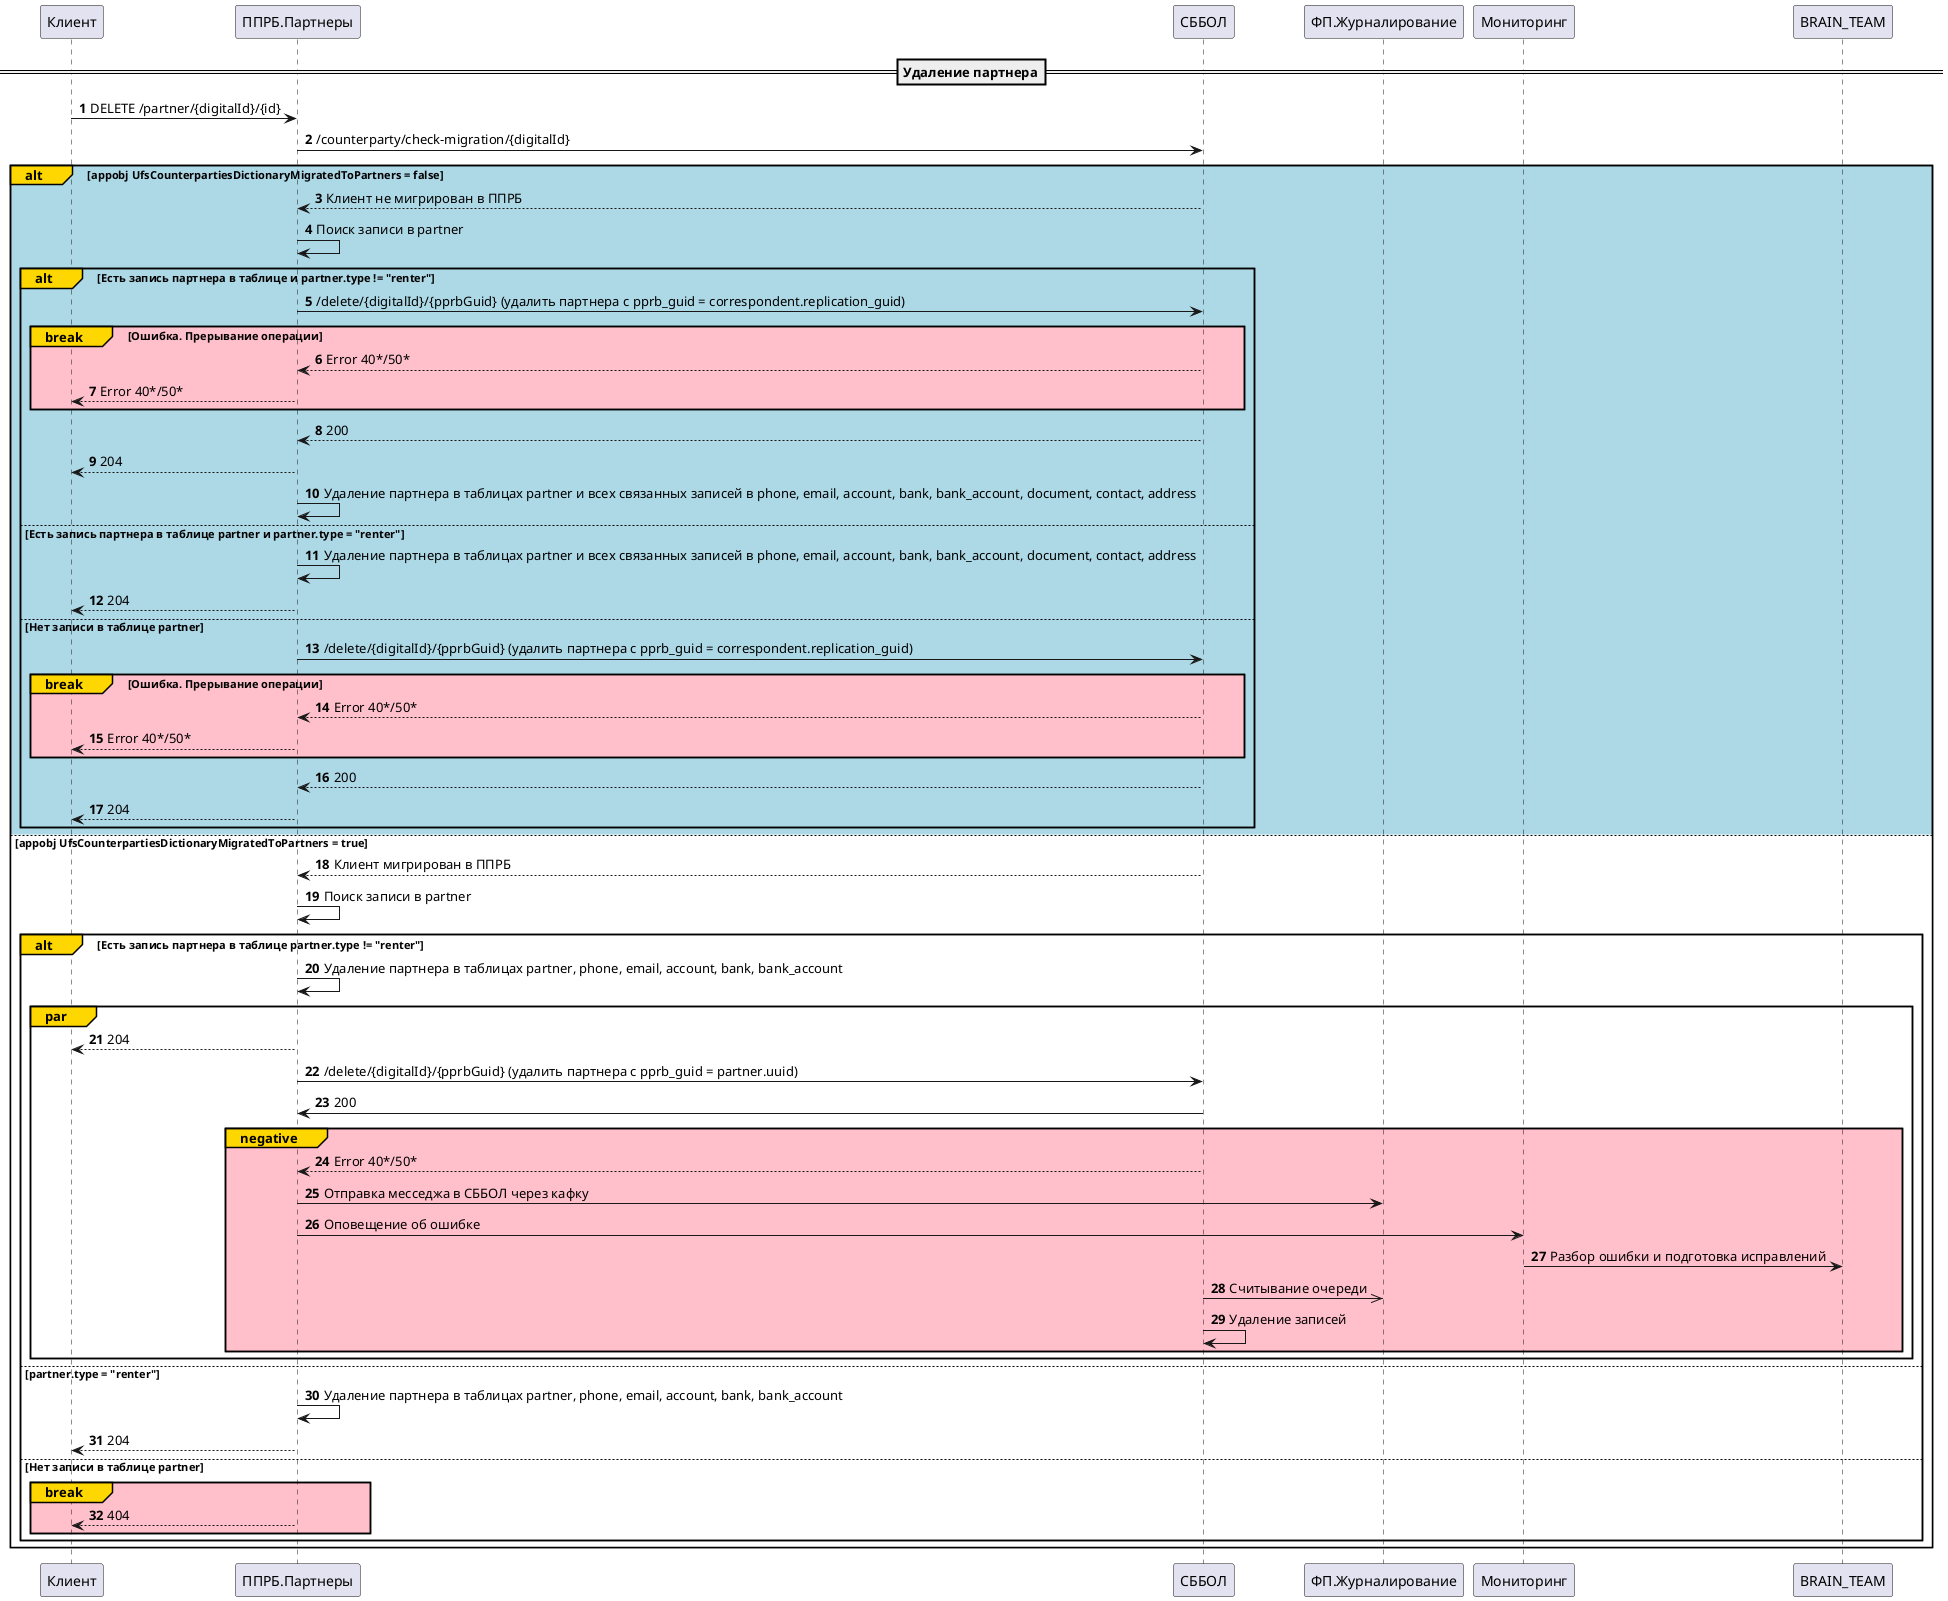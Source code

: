 @startuml
'https://plantuml.com/sequence-diagram
autonumber
==Удаление партнера==
Клиент -> ППРБ.Партнеры: DELETE /partner/{digitalId}/{id}
ППРБ.Партнеры -> СББОЛ: /counterparty/check-migration/{digitalId}
alt#Gold #lightblue appobj UfsCounterpartiesDictionaryMigratedToPartners = false
СББОЛ --> ППРБ.Партнеры: Клиент не мигрирован в ППРБ
ППРБ.Партнеры -> ППРБ.Партнеры: Поиск записи в partner
alt#Gold Есть запись партнера в таблице и partner.type != "renter"
ППРБ.Партнеры -> СББОЛ: /delete/{digitalId}/{pprbGuid} (удалить партнера c pprb_guid = correspondent.replication_guid)
break#Gold #Pink Ошибка. Прерывание операции
СББОЛ --> ППРБ.Партнеры: Error 40*/50*
ППРБ.Партнеры --> Клиент: Error 40*/50*
end
СББОЛ --> ППРБ.Партнеры: 200
ППРБ.Партнеры --> Клиент: 204
ППРБ.Партнеры -> ППРБ.Партнеры: Удаление партнера в таблицах partner и всех связанных записей в phone, email, account, bank, bank_account, document, contact, address
else Есть запись партнера в таблице partner и partner.type = "renter"
ППРБ.Партнеры -> ППРБ.Партнеры: Удаление партнера в таблицах partner и всех связанных записей в phone, email, account, bank, bank_account, document, contact, address
ППРБ.Партнеры --> Клиент: 204
else Нет записи в таблице partner
ППРБ.Партнеры -> СББОЛ: /delete/{digitalId}/{pprbGuid} (удалить партнера c pprb_guid = correspondent.replication_guid)
break#Gold #Pink Ошибка. Прерывание операции
СББОЛ --> ППРБ.Партнеры: Error 40*/50*
ППРБ.Партнеры --> Клиент: Error 40*/50*
end
СББОЛ --> ППРБ.Партнеры: 200
ППРБ.Партнеры --> Клиент: 204
end
else #white appobj UfsCounterpartiesDictionaryMigratedToPartners = true
СББОЛ --> ППРБ.Партнеры: Клиент мигрирован в ППРБ
ППРБ.Партнеры -> ППРБ.Партнеры: Поиск записи в partner
alt#Gold Есть запись партнера в таблице partner.type != "renter"
ППРБ.Партнеры -> ППРБ.Партнеры: Удаление партнера в таблицах partner, phone, email, account, bank, bank_account
par#gold
ППРБ.Партнеры --> Клиент: 204
ППРБ.Партнеры -> СББОЛ: /delete/{digitalId}/{pprbGuid} (удалить партнера c pprb_guid = partner.uuid)
СББОЛ -> ППРБ.Партнеры: 200
group#Gold #pink negative
СББОЛ --> ППРБ.Партнеры: Error 40*/50*
ППРБ.Партнеры -> ФП.Журналирование: Отправка месседжа в СББОЛ через кафку
ППРБ.Партнеры -> Мониторинг: Оповещение об ошибке
Мониторинг -> BRAIN_TEAM: Разбор ошибки и подготовка исправлений
СББОЛ ->> ФП.Журналирование: Считывание очереди
СББОЛ -> СББОЛ: Удаление записей
end
end
else partner.type = "renter"
ППРБ.Партнеры -> ППРБ.Партнеры: Удаление партнера в таблицах partner, phone, email, account, bank, bank_account
ППРБ.Партнеры --> Клиент: 204
else Нет записи в таблице partner
break#gold #pink
ППРБ.Партнеры --> Клиент: 404
end
end
end
@enduml
